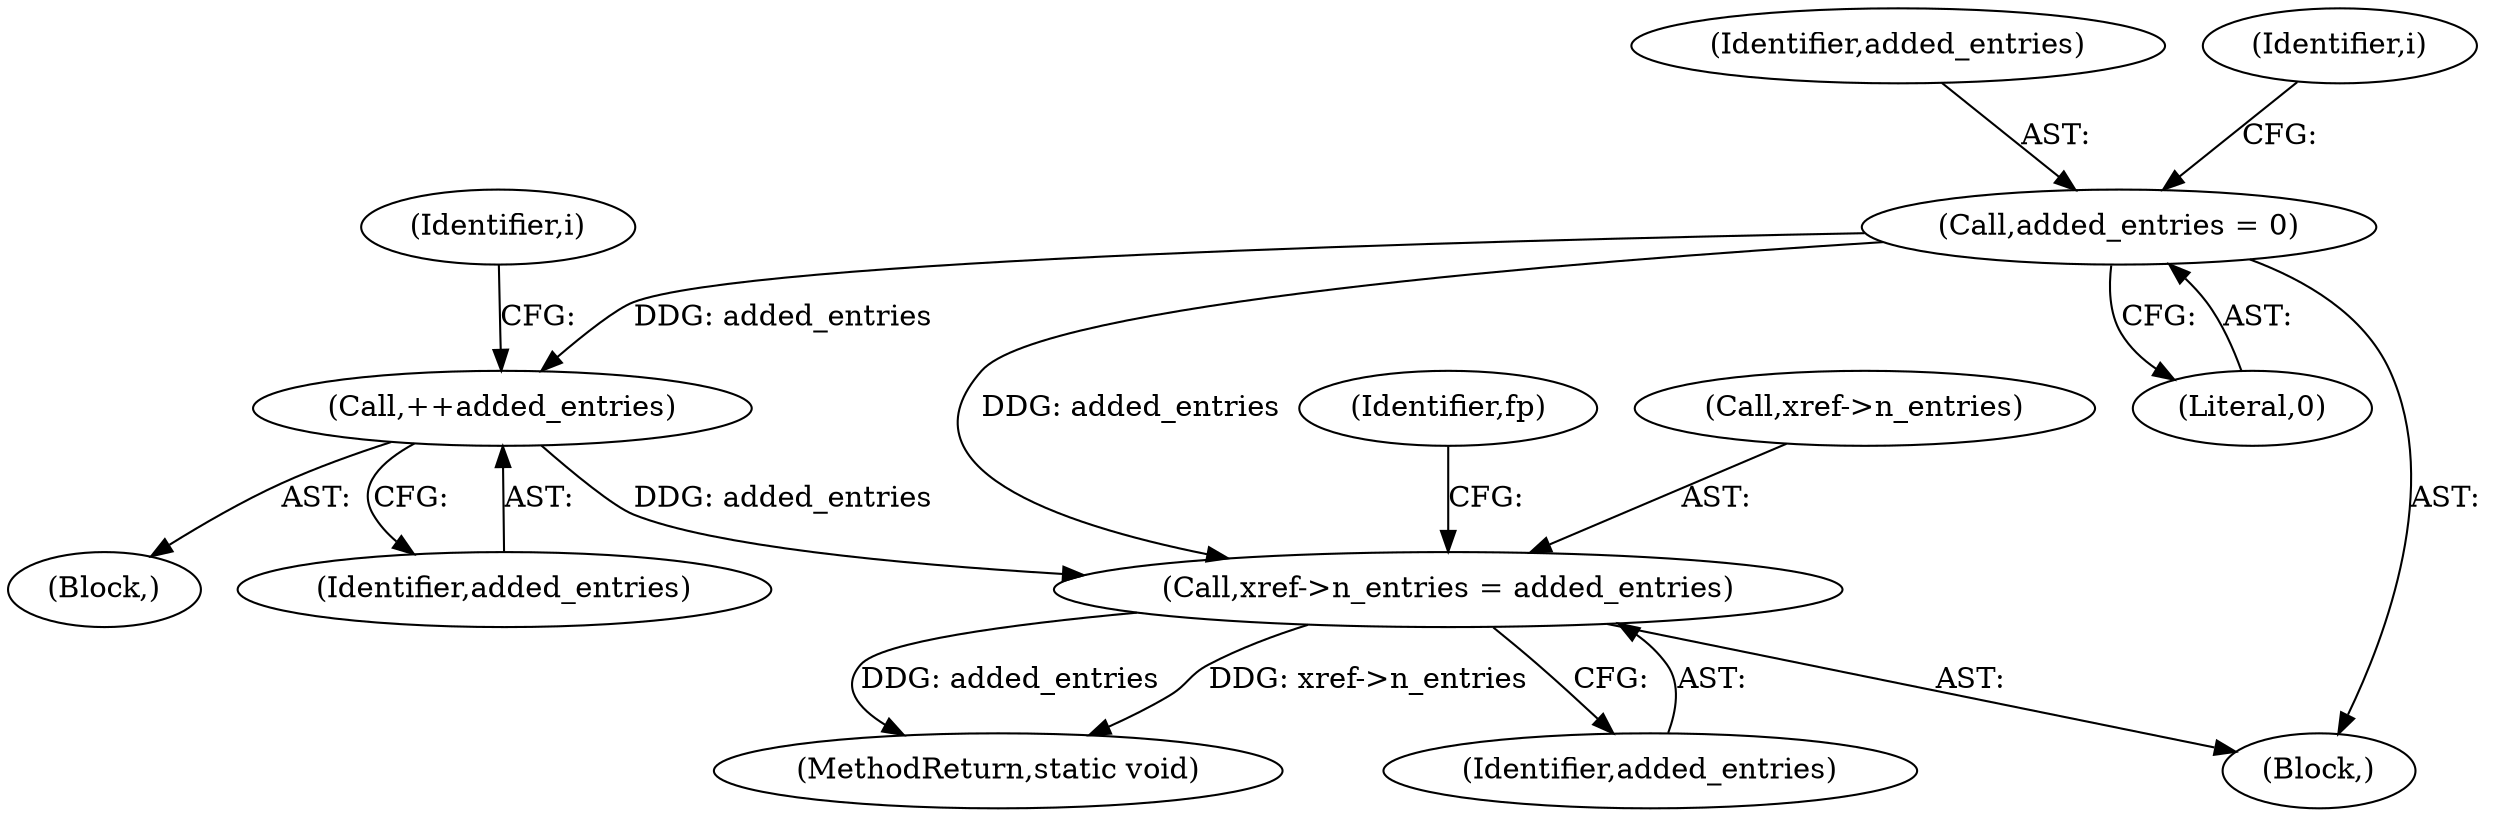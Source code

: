 digraph "0_pdfresurrect_0c4120fffa3dffe97b95c486a120eded82afe8a6_4@pointer" {
"1000348" [label="(Call,xref->n_entries = added_entries)"];
"1000338" [label="(Call,++added_entries)"];
"1000201" [label="(Call,added_entries = 0)"];
"1000203" [label="(Literal,0)"];
"1000109" [label="(Block,)"];
"1000201" [label="(Call,added_entries = 0)"];
"1000338" [label="(Call,++added_entries)"];
"1000354" [label="(Identifier,fp)"];
"1000348" [label="(Call,xref->n_entries = added_entries)"];
"1000357" [label="(MethodReturn,static void)"];
"1000292" [label="(Block,)"];
"1000202" [label="(Identifier,added_entries)"];
"1000206" [label="(Identifier,i)"];
"1000352" [label="(Identifier,added_entries)"];
"1000339" [label="(Identifier,added_entries)"];
"1000214" [label="(Identifier,i)"];
"1000349" [label="(Call,xref->n_entries)"];
"1000348" -> "1000109"  [label="AST: "];
"1000348" -> "1000352"  [label="CFG: "];
"1000349" -> "1000348"  [label="AST: "];
"1000352" -> "1000348"  [label="AST: "];
"1000354" -> "1000348"  [label="CFG: "];
"1000348" -> "1000357"  [label="DDG: xref->n_entries"];
"1000348" -> "1000357"  [label="DDG: added_entries"];
"1000338" -> "1000348"  [label="DDG: added_entries"];
"1000201" -> "1000348"  [label="DDG: added_entries"];
"1000338" -> "1000292"  [label="AST: "];
"1000338" -> "1000339"  [label="CFG: "];
"1000339" -> "1000338"  [label="AST: "];
"1000214" -> "1000338"  [label="CFG: "];
"1000201" -> "1000338"  [label="DDG: added_entries"];
"1000201" -> "1000109"  [label="AST: "];
"1000201" -> "1000203"  [label="CFG: "];
"1000202" -> "1000201"  [label="AST: "];
"1000203" -> "1000201"  [label="AST: "];
"1000206" -> "1000201"  [label="CFG: "];
}

